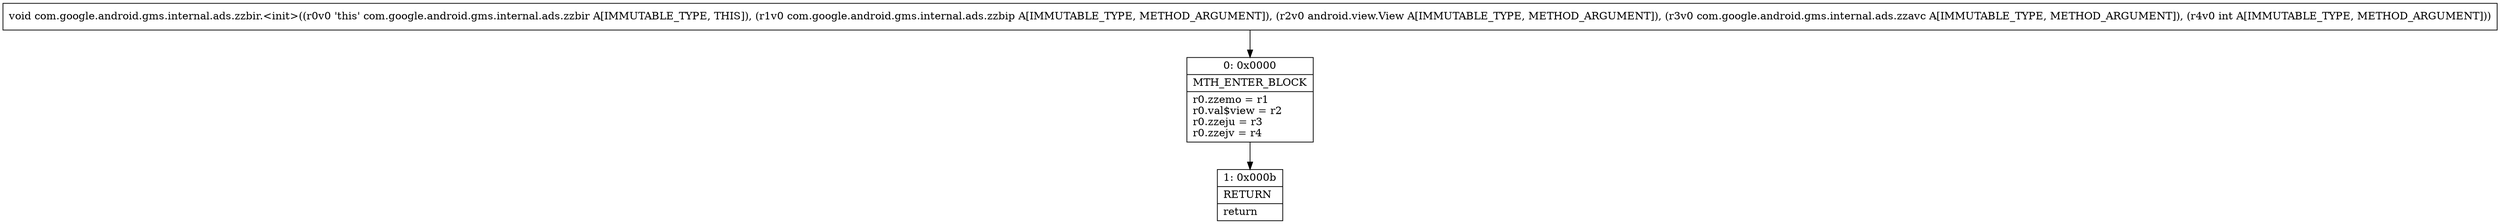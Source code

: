 digraph "CFG forcom.google.android.gms.internal.ads.zzbir.\<init\>(Lcom\/google\/android\/gms\/internal\/ads\/zzbip;Landroid\/view\/View;Lcom\/google\/android\/gms\/internal\/ads\/zzavc;I)V" {
Node_0 [shape=record,label="{0\:\ 0x0000|MTH_ENTER_BLOCK\l|r0.zzemo = r1\lr0.val$view = r2\lr0.zzeju = r3\lr0.zzejv = r4\l}"];
Node_1 [shape=record,label="{1\:\ 0x000b|RETURN\l|return\l}"];
MethodNode[shape=record,label="{void com.google.android.gms.internal.ads.zzbir.\<init\>((r0v0 'this' com.google.android.gms.internal.ads.zzbir A[IMMUTABLE_TYPE, THIS]), (r1v0 com.google.android.gms.internal.ads.zzbip A[IMMUTABLE_TYPE, METHOD_ARGUMENT]), (r2v0 android.view.View A[IMMUTABLE_TYPE, METHOD_ARGUMENT]), (r3v0 com.google.android.gms.internal.ads.zzavc A[IMMUTABLE_TYPE, METHOD_ARGUMENT]), (r4v0 int A[IMMUTABLE_TYPE, METHOD_ARGUMENT])) }"];
MethodNode -> Node_0;
Node_0 -> Node_1;
}

